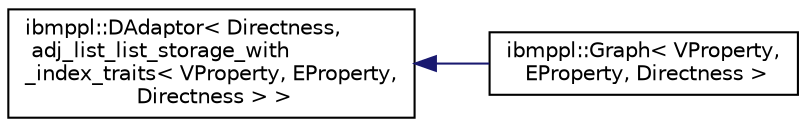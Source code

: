 digraph "Graphical Class Hierarchy"
{
  edge [fontname="Helvetica",fontsize="10",labelfontname="Helvetica",labelfontsize="10"];
  node [fontname="Helvetica",fontsize="10",shape=record];
  rankdir="LR";
  Node1 [label="ibmppl::DAdaptor\< Directness,\l adj_list_list_storage_with\l_index_traits\< VProperty, EProperty,\l Directness \> \>",height=0.2,width=0.4,color="black", fillcolor="white", style="filled",URL="$classibmppl_1_1DAdaptor.html"];
  Node1 -> Node2 [dir="back",color="midnightblue",fontsize="10",style="solid",fontname="Helvetica"];
  Node2 [label="ibmppl::Graph\< VProperty,\l EProperty, Directness \>",height=0.2,width=0.4,color="black", fillcolor="white", style="filled",URL="$classibmppl_1_1Graph.html"];
}
